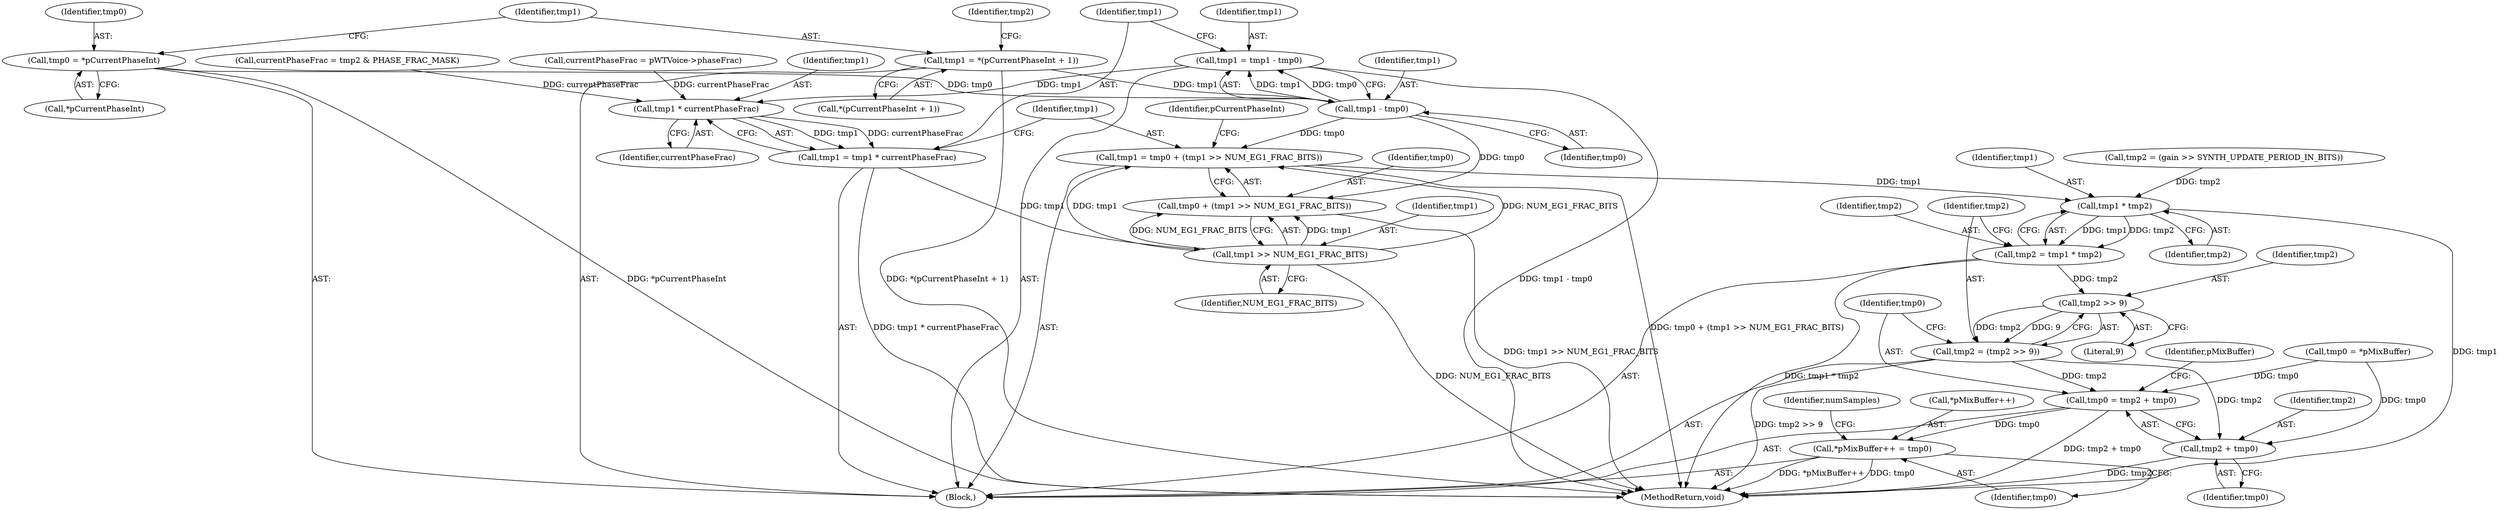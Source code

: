 digraph "0_Android_3ac044334c3ff6a61cb4238ff3ddaf17c7efcf49_0@integer" {
"1000221" [label="(Call,tmp1 = tmp1 - tmp0)"];
"1000223" [label="(Call,tmp1 - tmp0)"];
"1000210" [label="(Call,tmp1 = *(pCurrentPhaseInt + 1))"];
"1000206" [label="(Call,tmp0 = *pCurrentPhaseInt)"];
"1000228" [label="(Call,tmp1 * currentPhaseFrac)"];
"1000226" [label="(Call,tmp1 = tmp1 * currentPhaseFrac)"];
"1000235" [label="(Call,tmp1 >> NUM_EG1_FRAC_BITS)"];
"1000231" [label="(Call,tmp1 = tmp0 + (tmp1 >> NUM_EG1_FRAC_BITS))"];
"1000262" [label="(Call,tmp1 * tmp2)"];
"1000260" [label="(Call,tmp2 = tmp1 * tmp2)"];
"1000267" [label="(Call,tmp2 >> 9)"];
"1000265" [label="(Call,tmp2 = (tmp2 >> 9))"];
"1000270" [label="(Call,tmp0 = tmp2 + tmp0)"];
"1000275" [label="(Call,*pMixBuffer++ = tmp0)"];
"1000272" [label="(Call,tmp2 + tmp0)"];
"1000233" [label="(Call,tmp0 + (tmp1 >> NUM_EG1_FRAC_BITS))"];
"1000227" [label="(Identifier,tmp1)"];
"1000224" [label="(Identifier,tmp1)"];
"1000267" [label="(Call,tmp2 >> 9)"];
"1000226" [label="(Call,tmp1 = tmp1 * currentPhaseFrac)"];
"1000239" [label="(Identifier,pCurrentPhaseInt)"];
"1000275" [label="(Call,*pMixBuffer++ = tmp0)"];
"1000265" [label="(Call,tmp2 = (tmp2 >> 9))"];
"1000279" [label="(Identifier,tmp0)"];
"1000263" [label="(Identifier,tmp1)"];
"1000210" [label="(Call,tmp1 = *(pCurrentPhaseInt + 1))"];
"1000264" [label="(Identifier,tmp2)"];
"1000212" [label="(Call,*(pCurrentPhaseInt + 1))"];
"1000230" [label="(Identifier,currentPhaseFrac)"];
"1000261" [label="(Identifier,tmp2)"];
"1000251" [label="(Call,tmp2 = (gain >> SYNTH_UPDATE_PERIOD_IN_BITS))"];
"1000105" [label="(Block,)"];
"1000256" [label="(Call,tmp0 = *pMixBuffer)"];
"1000269" [label="(Literal,9)"];
"1000266" [label="(Identifier,tmp2)"];
"1000211" [label="(Identifier,tmp1)"];
"1000217" [label="(Identifier,tmp2)"];
"1000272" [label="(Call,tmp2 + tmp0)"];
"1000234" [label="(Identifier,tmp0)"];
"1000229" [label="(Identifier,tmp1)"];
"1000281" [label="(Identifier,numSamples)"];
"1000236" [label="(Identifier,tmp1)"];
"1000233" [label="(Call,tmp0 + (tmp1 >> NUM_EG1_FRAC_BITS))"];
"1000273" [label="(Identifier,tmp2)"];
"1000235" [label="(Call,tmp1 >> NUM_EG1_FRAC_BITS)"];
"1000221" [label="(Call,tmp1 = tmp1 - tmp0)"];
"1000306" [label="(MethodReturn,void)"];
"1000231" [label="(Call,tmp1 = tmp0 + (tmp1 >> NUM_EG1_FRAC_BITS))"];
"1000260" [label="(Call,tmp2 = tmp1 * tmp2)"];
"1000237" [label="(Identifier,NUM_EG1_FRAC_BITS)"];
"1000206" [label="(Call,tmp0 = *pCurrentPhaseInt)"];
"1000228" [label="(Call,tmp1 * currentPhaseFrac)"];
"1000271" [label="(Identifier,tmp0)"];
"1000276" [label="(Call,*pMixBuffer++)"];
"1000223" [label="(Call,tmp1 - tmp0)"];
"1000243" [label="(Call,currentPhaseFrac = tmp2 & PHASE_FRAC_MASK)"];
"1000232" [label="(Identifier,tmp1)"];
"1000268" [label="(Identifier,tmp2)"];
"1000225" [label="(Identifier,tmp0)"];
"1000208" [label="(Call,*pCurrentPhaseInt)"];
"1000278" [label="(Identifier,pMixBuffer)"];
"1000222" [label="(Identifier,tmp1)"];
"1000167" [label="(Call,currentPhaseFrac = pWTVoice->phaseFrac)"];
"1000270" [label="(Call,tmp0 = tmp2 + tmp0)"];
"1000207" [label="(Identifier,tmp0)"];
"1000274" [label="(Identifier,tmp0)"];
"1000262" [label="(Call,tmp1 * tmp2)"];
"1000221" -> "1000105"  [label="AST: "];
"1000221" -> "1000223"  [label="CFG: "];
"1000222" -> "1000221"  [label="AST: "];
"1000223" -> "1000221"  [label="AST: "];
"1000227" -> "1000221"  [label="CFG: "];
"1000221" -> "1000306"  [label="DDG: tmp1 - tmp0"];
"1000223" -> "1000221"  [label="DDG: tmp1"];
"1000223" -> "1000221"  [label="DDG: tmp0"];
"1000221" -> "1000228"  [label="DDG: tmp1"];
"1000223" -> "1000225"  [label="CFG: "];
"1000224" -> "1000223"  [label="AST: "];
"1000225" -> "1000223"  [label="AST: "];
"1000210" -> "1000223"  [label="DDG: tmp1"];
"1000206" -> "1000223"  [label="DDG: tmp0"];
"1000223" -> "1000231"  [label="DDG: tmp0"];
"1000223" -> "1000233"  [label="DDG: tmp0"];
"1000210" -> "1000105"  [label="AST: "];
"1000210" -> "1000212"  [label="CFG: "];
"1000211" -> "1000210"  [label="AST: "];
"1000212" -> "1000210"  [label="AST: "];
"1000217" -> "1000210"  [label="CFG: "];
"1000210" -> "1000306"  [label="DDG: *(pCurrentPhaseInt + 1)"];
"1000206" -> "1000105"  [label="AST: "];
"1000206" -> "1000208"  [label="CFG: "];
"1000207" -> "1000206"  [label="AST: "];
"1000208" -> "1000206"  [label="AST: "];
"1000211" -> "1000206"  [label="CFG: "];
"1000206" -> "1000306"  [label="DDG: *pCurrentPhaseInt"];
"1000228" -> "1000226"  [label="AST: "];
"1000228" -> "1000230"  [label="CFG: "];
"1000229" -> "1000228"  [label="AST: "];
"1000230" -> "1000228"  [label="AST: "];
"1000226" -> "1000228"  [label="CFG: "];
"1000228" -> "1000226"  [label="DDG: tmp1"];
"1000228" -> "1000226"  [label="DDG: currentPhaseFrac"];
"1000167" -> "1000228"  [label="DDG: currentPhaseFrac"];
"1000243" -> "1000228"  [label="DDG: currentPhaseFrac"];
"1000226" -> "1000105"  [label="AST: "];
"1000227" -> "1000226"  [label="AST: "];
"1000232" -> "1000226"  [label="CFG: "];
"1000226" -> "1000306"  [label="DDG: tmp1 * currentPhaseFrac"];
"1000226" -> "1000235"  [label="DDG: tmp1"];
"1000235" -> "1000233"  [label="AST: "];
"1000235" -> "1000237"  [label="CFG: "];
"1000236" -> "1000235"  [label="AST: "];
"1000237" -> "1000235"  [label="AST: "];
"1000233" -> "1000235"  [label="CFG: "];
"1000235" -> "1000306"  [label="DDG: NUM_EG1_FRAC_BITS"];
"1000235" -> "1000231"  [label="DDG: tmp1"];
"1000235" -> "1000231"  [label="DDG: NUM_EG1_FRAC_BITS"];
"1000235" -> "1000233"  [label="DDG: tmp1"];
"1000235" -> "1000233"  [label="DDG: NUM_EG1_FRAC_BITS"];
"1000231" -> "1000105"  [label="AST: "];
"1000231" -> "1000233"  [label="CFG: "];
"1000232" -> "1000231"  [label="AST: "];
"1000233" -> "1000231"  [label="AST: "];
"1000239" -> "1000231"  [label="CFG: "];
"1000231" -> "1000306"  [label="DDG: tmp0 + (tmp1 >> NUM_EG1_FRAC_BITS)"];
"1000231" -> "1000262"  [label="DDG: tmp1"];
"1000262" -> "1000260"  [label="AST: "];
"1000262" -> "1000264"  [label="CFG: "];
"1000263" -> "1000262"  [label="AST: "];
"1000264" -> "1000262"  [label="AST: "];
"1000260" -> "1000262"  [label="CFG: "];
"1000262" -> "1000306"  [label="DDG: tmp1"];
"1000262" -> "1000260"  [label="DDG: tmp1"];
"1000262" -> "1000260"  [label="DDG: tmp2"];
"1000251" -> "1000262"  [label="DDG: tmp2"];
"1000260" -> "1000105"  [label="AST: "];
"1000261" -> "1000260"  [label="AST: "];
"1000266" -> "1000260"  [label="CFG: "];
"1000260" -> "1000306"  [label="DDG: tmp1 * tmp2"];
"1000260" -> "1000267"  [label="DDG: tmp2"];
"1000267" -> "1000265"  [label="AST: "];
"1000267" -> "1000269"  [label="CFG: "];
"1000268" -> "1000267"  [label="AST: "];
"1000269" -> "1000267"  [label="AST: "];
"1000265" -> "1000267"  [label="CFG: "];
"1000267" -> "1000265"  [label="DDG: tmp2"];
"1000267" -> "1000265"  [label="DDG: 9"];
"1000265" -> "1000105"  [label="AST: "];
"1000266" -> "1000265"  [label="AST: "];
"1000271" -> "1000265"  [label="CFG: "];
"1000265" -> "1000306"  [label="DDG: tmp2 >> 9"];
"1000265" -> "1000270"  [label="DDG: tmp2"];
"1000265" -> "1000272"  [label="DDG: tmp2"];
"1000270" -> "1000105"  [label="AST: "];
"1000270" -> "1000272"  [label="CFG: "];
"1000271" -> "1000270"  [label="AST: "];
"1000272" -> "1000270"  [label="AST: "];
"1000278" -> "1000270"  [label="CFG: "];
"1000270" -> "1000306"  [label="DDG: tmp2 + tmp0"];
"1000256" -> "1000270"  [label="DDG: tmp0"];
"1000270" -> "1000275"  [label="DDG: tmp0"];
"1000275" -> "1000105"  [label="AST: "];
"1000275" -> "1000279"  [label="CFG: "];
"1000276" -> "1000275"  [label="AST: "];
"1000279" -> "1000275"  [label="AST: "];
"1000281" -> "1000275"  [label="CFG: "];
"1000275" -> "1000306"  [label="DDG: *pMixBuffer++"];
"1000275" -> "1000306"  [label="DDG: tmp0"];
"1000272" -> "1000274"  [label="CFG: "];
"1000273" -> "1000272"  [label="AST: "];
"1000274" -> "1000272"  [label="AST: "];
"1000272" -> "1000306"  [label="DDG: tmp2"];
"1000256" -> "1000272"  [label="DDG: tmp0"];
"1000234" -> "1000233"  [label="AST: "];
"1000233" -> "1000306"  [label="DDG: tmp1 >> NUM_EG1_FRAC_BITS"];
}
